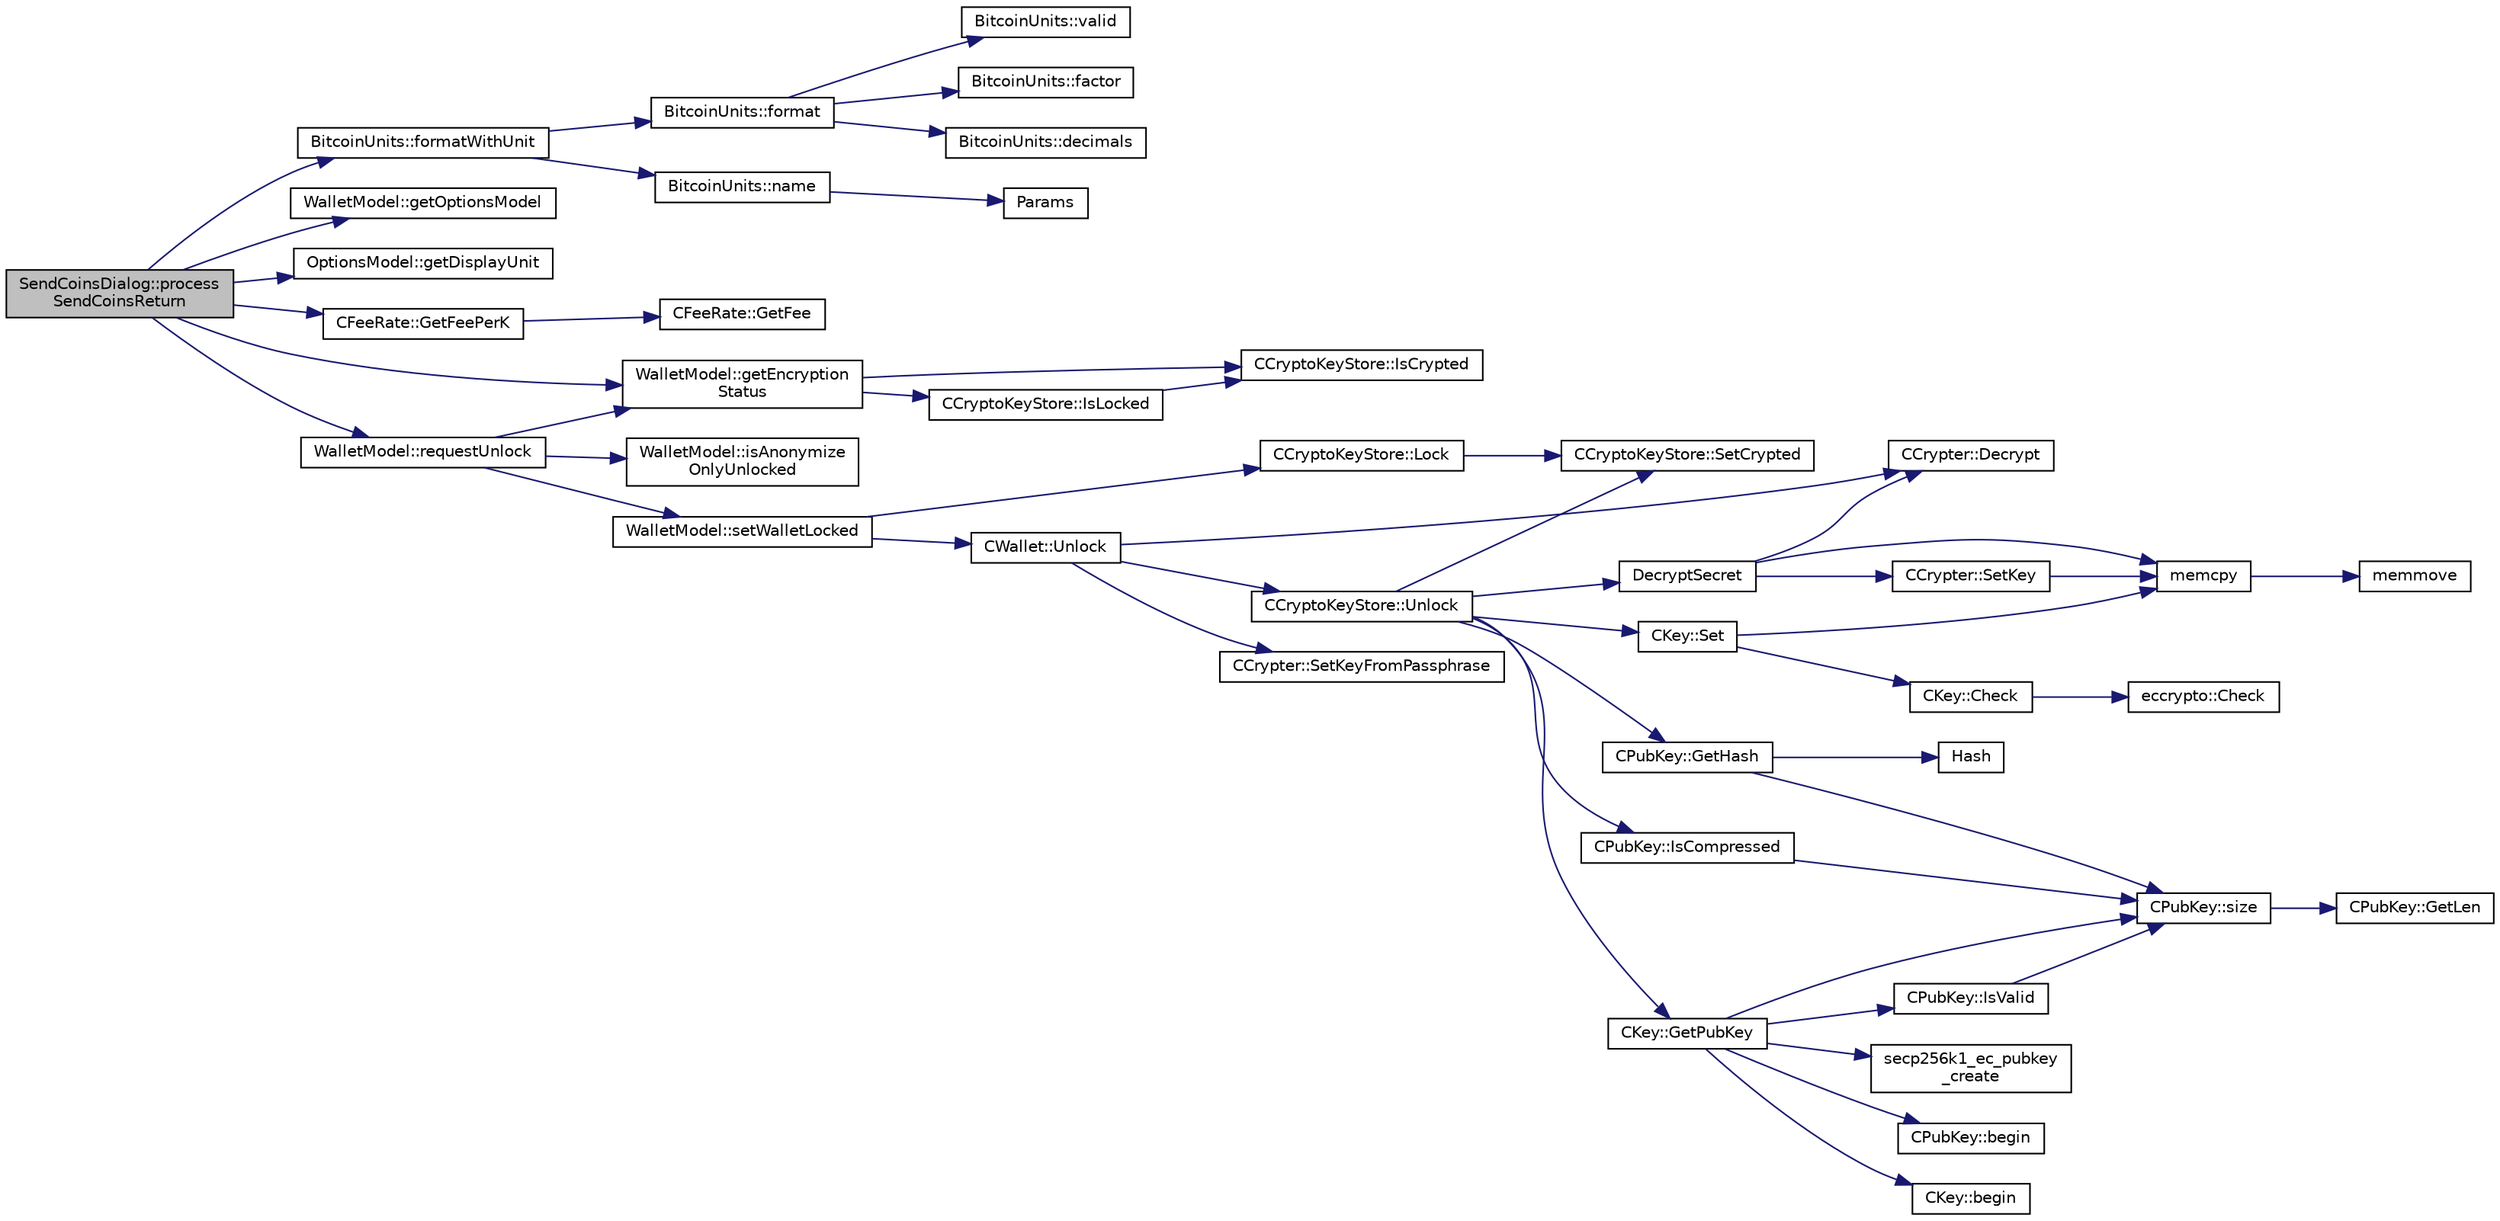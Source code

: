 digraph "SendCoinsDialog::processSendCoinsReturn"
{
  edge [fontname="Helvetica",fontsize="10",labelfontname="Helvetica",labelfontsize="10"];
  node [fontname="Helvetica",fontsize="10",shape=record];
  rankdir="LR";
  Node978 [label="SendCoinsDialog::process\lSendCoinsReturn",height=0.2,width=0.4,color="black", fillcolor="grey75", style="filled", fontcolor="black"];
  Node978 -> Node979 [color="midnightblue",fontsize="10",style="solid",fontname="Helvetica"];
  Node979 [label="BitcoinUnits::formatWithUnit",height=0.2,width=0.4,color="black", fillcolor="white", style="filled",URL="$class_bitcoin_units.html#aef9fb7509257bc84ee459d7f0c663020",tooltip="Format as string (with unit) "];
  Node979 -> Node980 [color="midnightblue",fontsize="10",style="solid",fontname="Helvetica"];
  Node980 [label="BitcoinUnits::format",height=0.2,width=0.4,color="black", fillcolor="white", style="filled",URL="$class_bitcoin_units.html#ab07437e5a788c80a82d75e3714bd3925",tooltip="Format as string. "];
  Node980 -> Node981 [color="midnightblue",fontsize="10",style="solid",fontname="Helvetica"];
  Node981 [label="BitcoinUnits::valid",height=0.2,width=0.4,color="black", fillcolor="white", style="filled",URL="$class_bitcoin_units.html#a81cbc41480adfb600dad79711d336e5f",tooltip="Is unit ID valid? "];
  Node980 -> Node982 [color="midnightblue",fontsize="10",style="solid",fontname="Helvetica"];
  Node982 [label="BitcoinUnits::factor",height=0.2,width=0.4,color="black", fillcolor="white", style="filled",URL="$class_bitcoin_units.html#ae967b9e6ecbb8f041bfe398d27533b09",tooltip="Number of Satoshis (1e-8) per unit. "];
  Node980 -> Node983 [color="midnightblue",fontsize="10",style="solid",fontname="Helvetica"];
  Node983 [label="BitcoinUnits::decimals",height=0.2,width=0.4,color="black", fillcolor="white", style="filled",URL="$class_bitcoin_units.html#a3f0fc21634520ea06c684ba0d7e25f2f",tooltip="Number of decimals left. "];
  Node979 -> Node984 [color="midnightblue",fontsize="10",style="solid",fontname="Helvetica"];
  Node984 [label="BitcoinUnits::name",height=0.2,width=0.4,color="black", fillcolor="white", style="filled",URL="$class_bitcoin_units.html#a4cf46136434ed30728608e67e90a9cbe",tooltip="Short name. "];
  Node984 -> Node985 [color="midnightblue",fontsize="10",style="solid",fontname="Helvetica"];
  Node985 [label="Params",height=0.2,width=0.4,color="black", fillcolor="white", style="filled",URL="$chainparams_8cpp.html#ace5c5b706d71a324a417dd2db394fd4a",tooltip="Return the currently selected parameters. "];
  Node978 -> Node986 [color="midnightblue",fontsize="10",style="solid",fontname="Helvetica"];
  Node986 [label="WalletModel::getOptionsModel",height=0.2,width=0.4,color="black", fillcolor="white", style="filled",URL="$class_wallet_model.html#a96d53e56b3f8f07537ea2523f7a7d300"];
  Node978 -> Node987 [color="midnightblue",fontsize="10",style="solid",fontname="Helvetica"];
  Node987 [label="OptionsModel::getDisplayUnit",height=0.2,width=0.4,color="black", fillcolor="white", style="filled",URL="$class_options_model.html#a3b6e4d4ef42be3aaba315b8cd14f468e"];
  Node978 -> Node988 [color="midnightblue",fontsize="10",style="solid",fontname="Helvetica"];
  Node988 [label="CFeeRate::GetFeePerK",height=0.2,width=0.4,color="black", fillcolor="white", style="filled",URL="$class_c_fee_rate.html#ac772be79983433d442d6b871d2fb6e11"];
  Node988 -> Node989 [color="midnightblue",fontsize="10",style="solid",fontname="Helvetica"];
  Node989 [label="CFeeRate::GetFee",height=0.2,width=0.4,color="black", fillcolor="white", style="filled",URL="$class_c_fee_rate.html#a6a3aef64120ef51ac921318282404b0e"];
  Node978 -> Node990 [color="midnightblue",fontsize="10",style="solid",fontname="Helvetica"];
  Node990 [label="WalletModel::requestUnlock",height=0.2,width=0.4,color="black", fillcolor="white", style="filled",URL="$class_wallet_model.html#a9ad552f7942cd22f7a1cd0803b179f06"];
  Node990 -> Node991 [color="midnightblue",fontsize="10",style="solid",fontname="Helvetica"];
  Node991 [label="WalletModel::getEncryption\lStatus",height=0.2,width=0.4,color="black", fillcolor="white", style="filled",URL="$class_wallet_model.html#aa89632d2019414f2ab85674cd4d01398"];
  Node991 -> Node992 [color="midnightblue",fontsize="10",style="solid",fontname="Helvetica"];
  Node992 [label="CCryptoKeyStore::IsCrypted",height=0.2,width=0.4,color="black", fillcolor="white", style="filled",URL="$class_c_crypto_key_store.html#acc8fed44366c98fb481333ca6e867088"];
  Node991 -> Node993 [color="midnightblue",fontsize="10",style="solid",fontname="Helvetica"];
  Node993 [label="CCryptoKeyStore::IsLocked",height=0.2,width=0.4,color="black", fillcolor="white", style="filled",URL="$class_c_crypto_key_store.html#a52919fa284a3aa10f1b4bd6018b6dbee"];
  Node993 -> Node992 [color="midnightblue",fontsize="10",style="solid",fontname="Helvetica"];
  Node990 -> Node994 [color="midnightblue",fontsize="10",style="solid",fontname="Helvetica"];
  Node994 [label="WalletModel::isAnonymize\lOnlyUnlocked",height=0.2,width=0.4,color="black", fillcolor="white", style="filled",URL="$class_wallet_model.html#ad170da7fccb70726a4527d67c8f26340"];
  Node990 -> Node995 [color="midnightblue",fontsize="10",style="solid",fontname="Helvetica"];
  Node995 [label="WalletModel::setWalletLocked",height=0.2,width=0.4,color="black", fillcolor="white", style="filled",URL="$class_wallet_model.html#a5a8b65bfaecb0813d64c733f4f34f090"];
  Node995 -> Node996 [color="midnightblue",fontsize="10",style="solid",fontname="Helvetica"];
  Node996 [label="CCryptoKeyStore::Lock",height=0.2,width=0.4,color="black", fillcolor="white", style="filled",URL="$class_c_crypto_key_store.html#ab73ebcbfa6e0aaf271d0fff9369a6685"];
  Node996 -> Node997 [color="midnightblue",fontsize="10",style="solid",fontname="Helvetica"];
  Node997 [label="CCryptoKeyStore::SetCrypted",height=0.2,width=0.4,color="black", fillcolor="white", style="filled",URL="$class_c_crypto_key_store.html#af202f587051735be5a39344d9e333720"];
  Node995 -> Node998 [color="midnightblue",fontsize="10",style="solid",fontname="Helvetica"];
  Node998 [label="CWallet::Unlock",height=0.2,width=0.4,color="black", fillcolor="white", style="filled",URL="$group__map_wallet.html#ga654ae5a3a7c4c7c7bfd271f108781b40"];
  Node998 -> Node999 [color="midnightblue",fontsize="10",style="solid",fontname="Helvetica"];
  Node999 [label="CCrypter::SetKeyFromPassphrase",height=0.2,width=0.4,color="black", fillcolor="white", style="filled",URL="$class_c_crypter.html#a5368279e4a1549d3c1d15d8aa2179708"];
  Node998 -> Node1000 [color="midnightblue",fontsize="10",style="solid",fontname="Helvetica"];
  Node1000 [label="CCrypter::Decrypt",height=0.2,width=0.4,color="black", fillcolor="white", style="filled",URL="$class_c_crypter.html#a4dbabed4975d4435d22c76deac43df7f"];
  Node998 -> Node1001 [color="midnightblue",fontsize="10",style="solid",fontname="Helvetica"];
  Node1001 [label="CCryptoKeyStore::Unlock",height=0.2,width=0.4,color="black", fillcolor="white", style="filled",URL="$class_c_crypto_key_store.html#a81bd70e18aa75f566526620a74f9cd88"];
  Node1001 -> Node997 [color="midnightblue",fontsize="10",style="solid",fontname="Helvetica"];
  Node1001 -> Node1002 [color="midnightblue",fontsize="10",style="solid",fontname="Helvetica"];
  Node1002 [label="DecryptSecret",height=0.2,width=0.4,color="black", fillcolor="white", style="filled",URL="$crypter_8cpp.html#aded00aa7498a7485a00e77a20856b3e4"];
  Node1002 -> Node1003 [color="midnightblue",fontsize="10",style="solid",fontname="Helvetica"];
  Node1003 [label="memcpy",height=0.2,width=0.4,color="black", fillcolor="white", style="filled",URL="$glibc__compat_8cpp.html#a0f46826ab0466591e136db24394923cf"];
  Node1003 -> Node1004 [color="midnightblue",fontsize="10",style="solid",fontname="Helvetica"];
  Node1004 [label="memmove",height=0.2,width=0.4,color="black", fillcolor="white", style="filled",URL="$glibc__compat_8cpp.html#a9778d49e9029dd75bc53ecbbf9f5e9a1"];
  Node1002 -> Node1005 [color="midnightblue",fontsize="10",style="solid",fontname="Helvetica"];
  Node1005 [label="CCrypter::SetKey",height=0.2,width=0.4,color="black", fillcolor="white", style="filled",URL="$class_c_crypter.html#a0d948dd4796e2420e1dd9c1ddbf7974e"];
  Node1005 -> Node1003 [color="midnightblue",fontsize="10",style="solid",fontname="Helvetica"];
  Node1002 -> Node1000 [color="midnightblue",fontsize="10",style="solid",fontname="Helvetica"];
  Node1001 -> Node1006 [color="midnightblue",fontsize="10",style="solid",fontname="Helvetica"];
  Node1006 [label="CPubKey::GetHash",height=0.2,width=0.4,color="black", fillcolor="white", style="filled",URL="$class_c_pub_key.html#ab1aaa3f6085a3e9bc034d3e1269d870d",tooltip="Get the 256-bit hash of this public key. "];
  Node1006 -> Node1007 [color="midnightblue",fontsize="10",style="solid",fontname="Helvetica"];
  Node1007 [label="Hash",height=0.2,width=0.4,color="black", fillcolor="white", style="filled",URL="$hash_8h.html#a12c5e981d7f5f2850027fd5e932eff61",tooltip="Compute the 256-bit hash of a std::string. "];
  Node1006 -> Node1008 [color="midnightblue",fontsize="10",style="solid",fontname="Helvetica"];
  Node1008 [label="CPubKey::size",height=0.2,width=0.4,color="black", fillcolor="white", style="filled",URL="$class_c_pub_key.html#a6bb28fcf0a5f799c69f5b7269363b309",tooltip="Simple read-only vector-like interface to the pubkey data. "];
  Node1008 -> Node1009 [color="midnightblue",fontsize="10",style="solid",fontname="Helvetica"];
  Node1009 [label="CPubKey::GetLen",height=0.2,width=0.4,color="black", fillcolor="white", style="filled",URL="$class_c_pub_key.html#a7dc71b3f037c84268dc22de97d7b65fb",tooltip="Compute the length of a pubkey with a given first byte. "];
  Node1001 -> Node1010 [color="midnightblue",fontsize="10",style="solid",fontname="Helvetica"];
  Node1010 [label="CKey::Set",height=0.2,width=0.4,color="black", fillcolor="white", style="filled",URL="$class_c_key.html#aaa13d5f08456bba094210c5eeabf64c8",tooltip="Initialize using begin and end iterators to byte data. "];
  Node1010 -> Node1011 [color="midnightblue",fontsize="10",style="solid",fontname="Helvetica"];
  Node1011 [label="CKey::Check",height=0.2,width=0.4,color="black", fillcolor="white", style="filled",URL="$class_c_key.html#acec869bc75fa8f4d619ab025d367a97c",tooltip="Check whether the 32-byte array pointed to be vch is valid keydata. "];
  Node1011 -> Node1012 [color="midnightblue",fontsize="10",style="solid",fontname="Helvetica"];
  Node1012 [label="eccrypto::Check",height=0.2,width=0.4,color="black", fillcolor="white", style="filled",URL="$namespaceeccrypto.html#a231bdcb32521375b68fbdaf0d952cfd0"];
  Node1010 -> Node1003 [color="midnightblue",fontsize="10",style="solid",fontname="Helvetica"];
  Node1001 -> Node1013 [color="midnightblue",fontsize="10",style="solid",fontname="Helvetica"];
  Node1013 [label="CPubKey::IsCompressed",height=0.2,width=0.4,color="black", fillcolor="white", style="filled",URL="$class_c_pub_key.html#a25f8b70340ad20ddab0f80ec4cee9396",tooltip="Check whether this is a compressed public key. "];
  Node1013 -> Node1008 [color="midnightblue",fontsize="10",style="solid",fontname="Helvetica"];
  Node1001 -> Node1014 [color="midnightblue",fontsize="10",style="solid",fontname="Helvetica"];
  Node1014 [label="CKey::GetPubKey",height=0.2,width=0.4,color="black", fillcolor="white", style="filled",URL="$class_c_key.html#aa1085c59603a62db6ec776300f250337",tooltip="Compute the public key from a private key. "];
  Node1014 -> Node1015 [color="midnightblue",fontsize="10",style="solid",fontname="Helvetica"];
  Node1015 [label="secp256k1_ec_pubkey\l_create",height=0.2,width=0.4,color="black", fillcolor="white", style="filled",URL="$secp256k1_8h.html#a22e1ef593e0d06d40b4f233e91447aa3",tooltip="Compute the public key for a secret key. "];
  Node1014 -> Node1016 [color="midnightblue",fontsize="10",style="solid",fontname="Helvetica"];
  Node1016 [label="CPubKey::begin",height=0.2,width=0.4,color="black", fillcolor="white", style="filled",URL="$class_c_pub_key.html#a859ab9909d68092d6d4fc739237ab358"];
  Node1014 -> Node1017 [color="midnightblue",fontsize="10",style="solid",fontname="Helvetica"];
  Node1017 [label="CKey::begin",height=0.2,width=0.4,color="black", fillcolor="white", style="filled",URL="$class_c_key.html#ab8dee0ad9d933304a22284ee40040847"];
  Node1014 -> Node1008 [color="midnightblue",fontsize="10",style="solid",fontname="Helvetica"];
  Node1014 -> Node1018 [color="midnightblue",fontsize="10",style="solid",fontname="Helvetica"];
  Node1018 [label="CPubKey::IsValid",height=0.2,width=0.4,color="black", fillcolor="white", style="filled",URL="$class_c_pub_key.html#a4fa94293cf8577fd039b9a133f6c7f30"];
  Node1018 -> Node1008 [color="midnightblue",fontsize="10",style="solid",fontname="Helvetica"];
  Node978 -> Node991 [color="midnightblue",fontsize="10",style="solid",fontname="Helvetica"];
}

